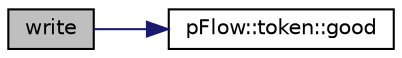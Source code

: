 digraph "write"
{
 // LATEX_PDF_SIZE
  edge [fontname="Helvetica",fontsize="10",labelfontname="Helvetica",labelfontsize="10"];
  node [fontname="Helvetica",fontsize="10",shape=record];
  rankdir="LR";
  Node1 [label="write",height=0.2,width=0.4,color="black", fillcolor="grey75", style="filled", fontcolor="black",tooltip="Write token to stream or otherwise handle it."];
  Node1 -> Node2 [color="midnightblue",fontsize="10",style="solid",fontname="Helvetica"];
  Node2 [label="pFlow::token::good",height=0.2,width=0.4,color="black", fillcolor="white", style="filled",URL="$classpFlow_1_1token.html#abdcc7f96f487faadc7769afcf58fe992",tooltip="True if token is not UNDEFINED or ERROR."];
}
